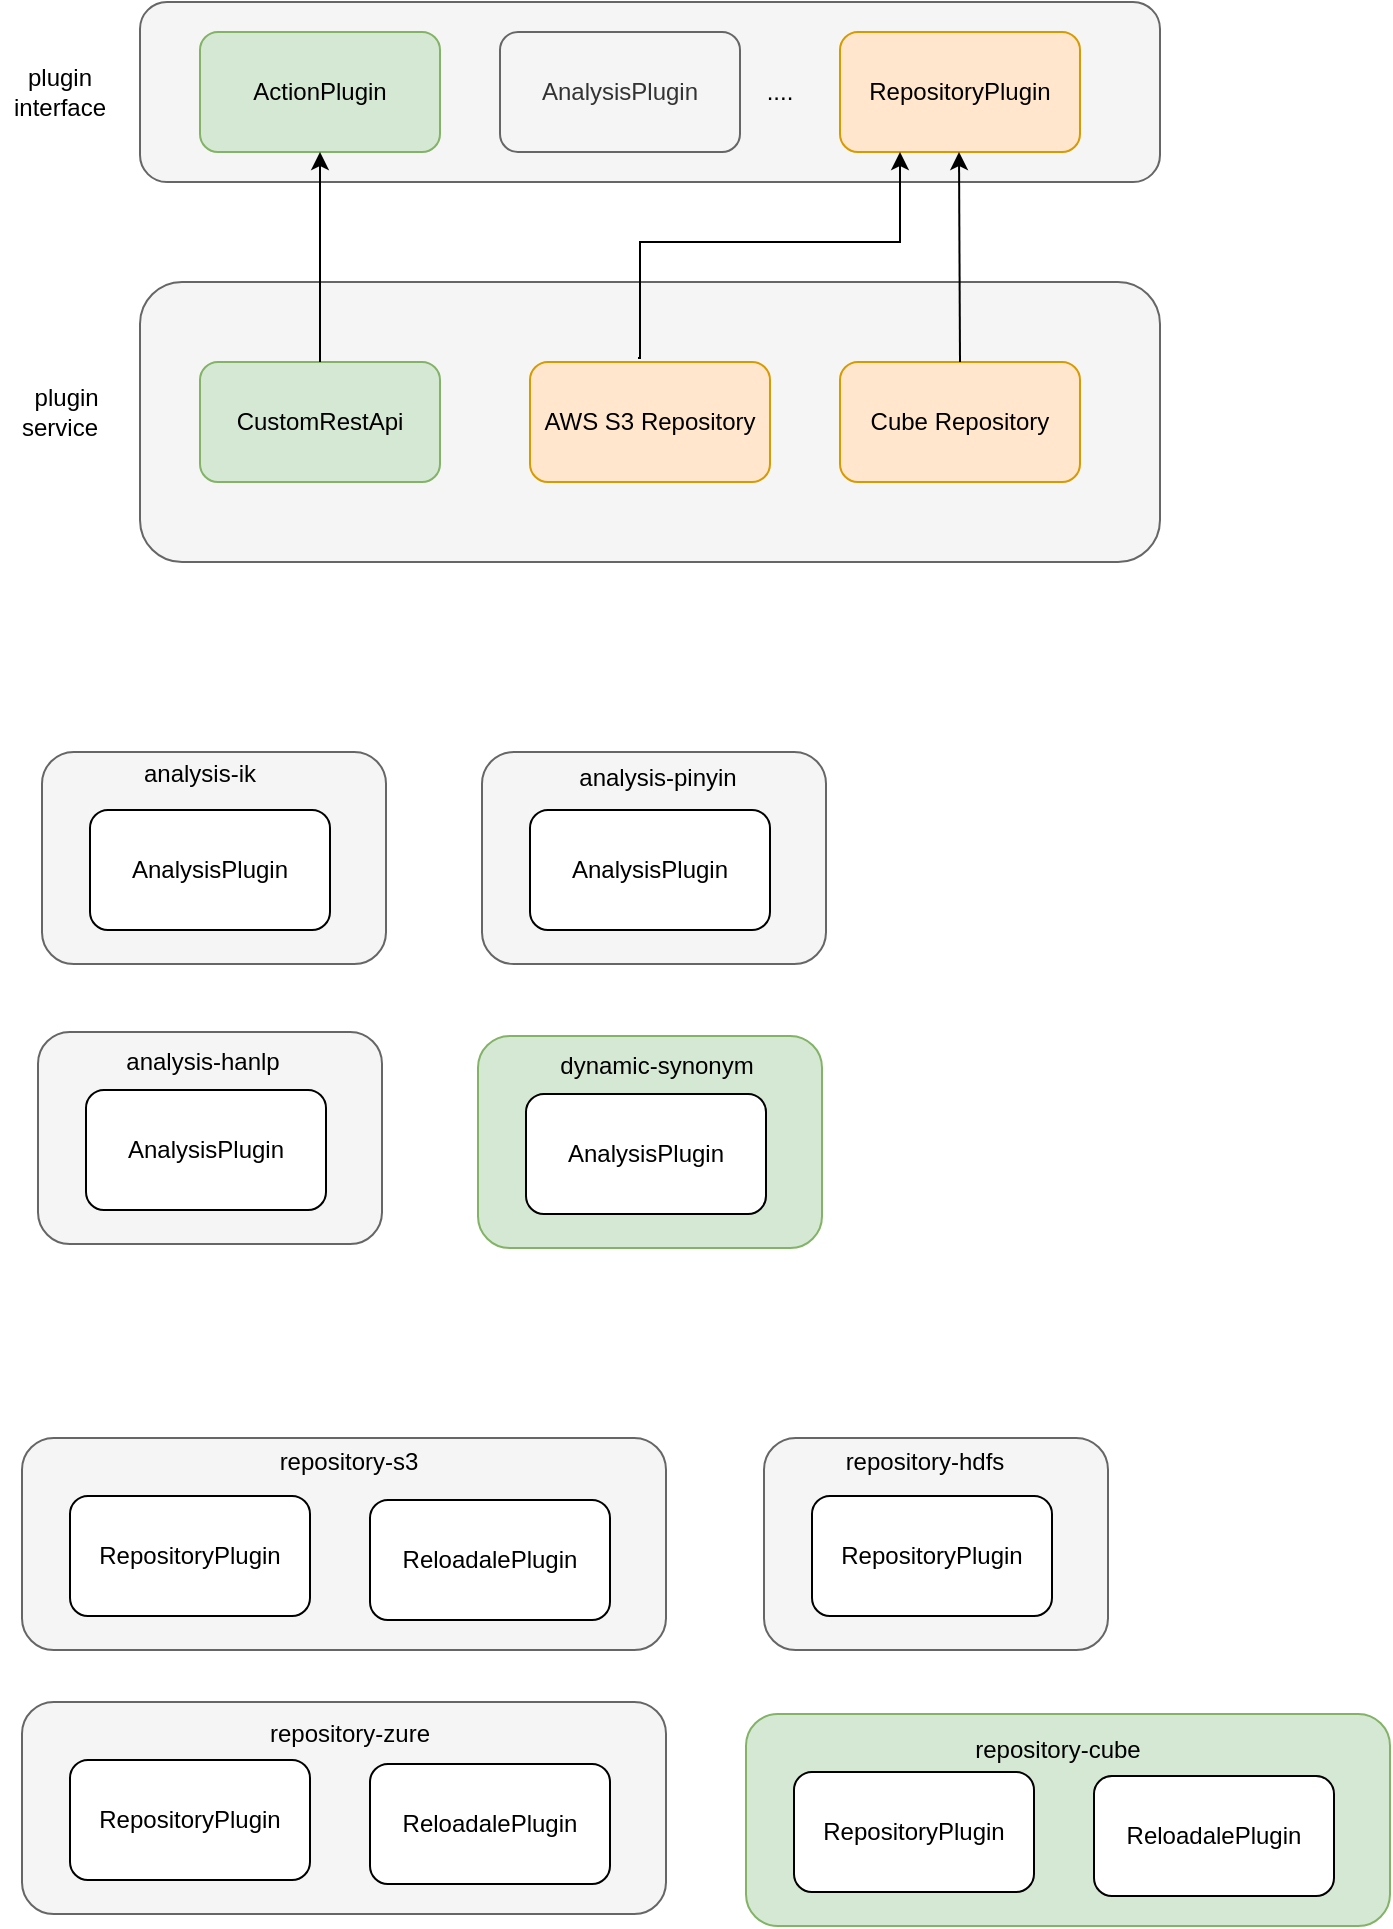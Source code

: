 <mxfile version="20.5.3" type="github">
  <diagram id="xo_CiO_Yl4N48_bS63rh" name="第 1 页">
    <mxGraphModel dx="946" dy="614" grid="0" gridSize="10" guides="1" tooltips="1" connect="1" arrows="1" fold="1" page="1" pageScale="1" pageWidth="1169" pageHeight="1654" math="0" shadow="0">
      <root>
        <mxCell id="0" />
        <mxCell id="1" parent="0" />
        <mxCell id="fHE2T1uiIEL0fMKhrEIc-2" value="" style="rounded=1;whiteSpace=wrap;html=1;fillColor=#f5f5f5;strokeColor=#666666;fontColor=#333333;" parent="1" vertex="1">
          <mxGeometry x="190" y="210" width="510" height="90" as="geometry" />
        </mxCell>
        <mxCell id="fHE2T1uiIEL0fMKhrEIc-3" value="ActionPlugin" style="rounded=1;whiteSpace=wrap;html=1;fillColor=#d5e8d4;strokeColor=#82b366;" parent="1" vertex="1">
          <mxGeometry x="220" y="225" width="120" height="60" as="geometry" />
        </mxCell>
        <mxCell id="fHE2T1uiIEL0fMKhrEIc-4" value="" style="rounded=1;whiteSpace=wrap;html=1;fillColor=#f5f5f5;fontColor=#333333;strokeColor=#666666;" parent="1" vertex="1">
          <mxGeometry x="190" y="350" width="510" height="140" as="geometry" />
        </mxCell>
        <mxCell id="fHE2T1uiIEL0fMKhrEIc-5" value="AnalysisPlugin" style="rounded=1;whiteSpace=wrap;html=1;fillColor=#f5f5f5;strokeColor=#666666;fontColor=#333333;" parent="1" vertex="1">
          <mxGeometry x="370" y="225" width="120" height="60" as="geometry" />
        </mxCell>
        <mxCell id="fHE2T1uiIEL0fMKhrEIc-7" value="...." style="text;html=1;strokeColor=none;fillColor=none;align=center;verticalAlign=middle;whiteSpace=wrap;rounded=0;" parent="1" vertex="1">
          <mxGeometry x="480" y="240" width="60" height="30" as="geometry" />
        </mxCell>
        <mxCell id="fHE2T1uiIEL0fMKhrEIc-8" value="plugin interface" style="text;html=1;strokeColor=none;fillColor=none;align=center;verticalAlign=middle;whiteSpace=wrap;rounded=0;" parent="1" vertex="1">
          <mxGeometry x="120" y="240" width="60" height="30" as="geometry" />
        </mxCell>
        <mxCell id="fHE2T1uiIEL0fMKhrEIc-9" value="CustomRestApi" style="rounded=1;whiteSpace=wrap;html=1;fillColor=#d5e8d4;strokeColor=#82b366;" parent="1" vertex="1">
          <mxGeometry x="220" y="390" width="120" height="60" as="geometry" />
        </mxCell>
        <mxCell id="fHE2T1uiIEL0fMKhrEIc-10" value="RepositoryPlugin" style="rounded=1;whiteSpace=wrap;html=1;fillColor=#ffe6cc;strokeColor=#d79b00;" parent="1" vertex="1">
          <mxGeometry x="540" y="225" width="120" height="60" as="geometry" />
        </mxCell>
        <mxCell id="fHE2T1uiIEL0fMKhrEIc-11" value="" style="endArrow=classic;html=1;rounded=0;entryX=0.5;entryY=1;entryDx=0;entryDy=0;" parent="1" source="fHE2T1uiIEL0fMKhrEIc-9" target="fHE2T1uiIEL0fMKhrEIc-3" edge="1">
          <mxGeometry width="50" height="50" relative="1" as="geometry">
            <mxPoint x="450" y="350" as="sourcePoint" />
            <mxPoint x="500" y="300" as="targetPoint" />
          </mxGeometry>
        </mxCell>
        <mxCell id="fHE2T1uiIEL0fMKhrEIc-12" value="AWS S3 Repository" style="rounded=1;whiteSpace=wrap;html=1;fillColor=#ffe6cc;strokeColor=#d79b00;" parent="1" vertex="1">
          <mxGeometry x="385" y="390" width="120" height="60" as="geometry" />
        </mxCell>
        <mxCell id="fHE2T1uiIEL0fMKhrEIc-13" value="Cube Repository" style="rounded=1;whiteSpace=wrap;html=1;fillColor=#ffe6cc;strokeColor=#d79b00;" parent="1" vertex="1">
          <mxGeometry x="540" y="390" width="120" height="60" as="geometry" />
        </mxCell>
        <mxCell id="fHE2T1uiIEL0fMKhrEIc-14" value="" style="endArrow=classic;html=1;rounded=0;edgeStyle=orthogonalEdgeStyle;entryX=0.25;entryY=1;entryDx=0;entryDy=0;exitX=0.45;exitY=-0.033;exitDx=0;exitDy=0;exitPerimeter=0;" parent="1" target="fHE2T1uiIEL0fMKhrEIc-10" edge="1" source="fHE2T1uiIEL0fMKhrEIc-12">
          <mxGeometry width="50" height="50" relative="1" as="geometry">
            <mxPoint x="440" y="385" as="sourcePoint" />
            <mxPoint x="500" y="340" as="targetPoint" />
            <Array as="points">
              <mxPoint x="440" y="388" />
              <mxPoint x="440" y="330" />
              <mxPoint x="570" y="330" />
            </Array>
          </mxGeometry>
        </mxCell>
        <mxCell id="fHE2T1uiIEL0fMKhrEIc-15" value="" style="endArrow=classic;html=1;rounded=0;" parent="1" edge="1">
          <mxGeometry width="50" height="50" relative="1" as="geometry">
            <mxPoint x="600" y="390" as="sourcePoint" />
            <mxPoint x="599.5" y="285" as="targetPoint" />
          </mxGeometry>
        </mxCell>
        <mxCell id="fHE2T1uiIEL0fMKhrEIc-16" value="&amp;nbsp; plugin service" style="text;html=1;strokeColor=none;fillColor=none;align=center;verticalAlign=middle;whiteSpace=wrap;rounded=0;" parent="1" vertex="1">
          <mxGeometry x="120" y="400" width="60" height="30" as="geometry" />
        </mxCell>
        <mxCell id="_94Ime-4hOuovqoKaUaG-1" value="" style="rounded=1;whiteSpace=wrap;html=1;fillColor=#f5f5f5;fontColor=#333333;strokeColor=#666666;" vertex="1" parent="1">
          <mxGeometry x="141" y="585" width="172" height="106" as="geometry" />
        </mxCell>
        <mxCell id="_94Ime-4hOuovqoKaUaG-2" value="analysis-ik" style="text;html=1;strokeColor=none;fillColor=none;align=center;verticalAlign=middle;whiteSpace=wrap;rounded=0;" vertex="1" parent="1">
          <mxGeometry x="190" y="581" width="60" height="30" as="geometry" />
        </mxCell>
        <mxCell id="_94Ime-4hOuovqoKaUaG-3" value="AnalysisPlugin" style="rounded=1;whiteSpace=wrap;html=1;" vertex="1" parent="1">
          <mxGeometry x="165" y="614" width="120" height="60" as="geometry" />
        </mxCell>
        <mxCell id="_94Ime-4hOuovqoKaUaG-4" value="" style="rounded=1;whiteSpace=wrap;html=1;fillColor=#f5f5f5;fontColor=#333333;strokeColor=#666666;" vertex="1" parent="1">
          <mxGeometry x="361" y="585" width="172" height="106" as="geometry" />
        </mxCell>
        <mxCell id="_94Ime-4hOuovqoKaUaG-5" value="analysis-pinyin" style="text;html=1;strokeColor=none;fillColor=none;align=center;verticalAlign=middle;whiteSpace=wrap;rounded=0;" vertex="1" parent="1">
          <mxGeometry x="398" y="583" width="102" height="30" as="geometry" />
        </mxCell>
        <mxCell id="_94Ime-4hOuovqoKaUaG-6" value="AnalysisPlugin" style="rounded=1;whiteSpace=wrap;html=1;" vertex="1" parent="1">
          <mxGeometry x="385" y="614" width="120" height="60" as="geometry" />
        </mxCell>
        <mxCell id="_94Ime-4hOuovqoKaUaG-7" value="" style="rounded=1;whiteSpace=wrap;html=1;fillColor=#f5f5f5;fontColor=#333333;strokeColor=#666666;" vertex="1" parent="1">
          <mxGeometry x="139" y="725" width="172" height="106" as="geometry" />
        </mxCell>
        <mxCell id="_94Ime-4hOuovqoKaUaG-8" value="analysis-hanlp" style="text;html=1;strokeColor=none;fillColor=none;align=center;verticalAlign=middle;whiteSpace=wrap;rounded=0;" vertex="1" parent="1">
          <mxGeometry x="177" y="725" width="89" height="30" as="geometry" />
        </mxCell>
        <mxCell id="_94Ime-4hOuovqoKaUaG-9" value="AnalysisPlugin" style="rounded=1;whiteSpace=wrap;html=1;" vertex="1" parent="1">
          <mxGeometry x="163" y="754" width="120" height="60" as="geometry" />
        </mxCell>
        <mxCell id="_94Ime-4hOuovqoKaUaG-10" value="" style="rounded=1;whiteSpace=wrap;html=1;fillColor=#f5f5f5;fontColor=#333333;strokeColor=#666666;" vertex="1" parent="1">
          <mxGeometry x="131" y="928" width="322" height="106" as="geometry" />
        </mxCell>
        <mxCell id="_94Ime-4hOuovqoKaUaG-11" value="repository-s3" style="text;html=1;strokeColor=none;fillColor=none;align=center;verticalAlign=middle;whiteSpace=wrap;rounded=0;" vertex="1" parent="1">
          <mxGeometry x="254" y="925" width="81" height="30" as="geometry" />
        </mxCell>
        <mxCell id="_94Ime-4hOuovqoKaUaG-12" value="RepositoryPlugin" style="rounded=1;whiteSpace=wrap;html=1;" vertex="1" parent="1">
          <mxGeometry x="155" y="957" width="120" height="60" as="geometry" />
        </mxCell>
        <mxCell id="_94Ime-4hOuovqoKaUaG-13" value="ReloadalePlugin" style="rounded=1;whiteSpace=wrap;html=1;" vertex="1" parent="1">
          <mxGeometry x="305" y="959" width="120" height="60" as="geometry" />
        </mxCell>
        <mxCell id="_94Ime-4hOuovqoKaUaG-14" value="" style="rounded=1;whiteSpace=wrap;html=1;fillColor=#f5f5f5;fontColor=#333333;strokeColor=#666666;" vertex="1" parent="1">
          <mxGeometry x="131" y="1060" width="322" height="106" as="geometry" />
        </mxCell>
        <mxCell id="_94Ime-4hOuovqoKaUaG-15" value="repository-zure" style="text;html=1;strokeColor=none;fillColor=none;align=center;verticalAlign=middle;whiteSpace=wrap;rounded=0;" vertex="1" parent="1">
          <mxGeometry x="246" y="1061" width="98" height="30" as="geometry" />
        </mxCell>
        <mxCell id="_94Ime-4hOuovqoKaUaG-16" value="RepositoryPlugin" style="rounded=1;whiteSpace=wrap;html=1;" vertex="1" parent="1">
          <mxGeometry x="155" y="1089" width="120" height="60" as="geometry" />
        </mxCell>
        <mxCell id="_94Ime-4hOuovqoKaUaG-17" value="ReloadalePlugin" style="rounded=1;whiteSpace=wrap;html=1;" vertex="1" parent="1">
          <mxGeometry x="305" y="1091" width="120" height="60" as="geometry" />
        </mxCell>
        <mxCell id="_94Ime-4hOuovqoKaUaG-18" value="" style="rounded=1;whiteSpace=wrap;html=1;fillColor=#d5e8d4;strokeColor=#82b366;" vertex="1" parent="1">
          <mxGeometry x="493" y="1066" width="322" height="106" as="geometry" />
        </mxCell>
        <mxCell id="_94Ime-4hOuovqoKaUaG-19" value="RepositoryPlugin" style="rounded=1;whiteSpace=wrap;html=1;" vertex="1" parent="1">
          <mxGeometry x="517" y="1095" width="120" height="60" as="geometry" />
        </mxCell>
        <mxCell id="_94Ime-4hOuovqoKaUaG-20" value="ReloadalePlugin" style="rounded=1;whiteSpace=wrap;html=1;" vertex="1" parent="1">
          <mxGeometry x="667" y="1097" width="120" height="60" as="geometry" />
        </mxCell>
        <mxCell id="_94Ime-4hOuovqoKaUaG-21" value="repository-cube" style="text;html=1;strokeColor=none;fillColor=none;align=center;verticalAlign=middle;whiteSpace=wrap;rounded=0;" vertex="1" parent="1">
          <mxGeometry x="600" y="1069" width="98" height="30" as="geometry" />
        </mxCell>
        <mxCell id="_94Ime-4hOuovqoKaUaG-22" value="" style="rounded=1;whiteSpace=wrap;html=1;fillColor=#f5f5f5;fontColor=#333333;strokeColor=#666666;" vertex="1" parent="1">
          <mxGeometry x="502" y="928" width="172" height="106" as="geometry" />
        </mxCell>
        <mxCell id="_94Ime-4hOuovqoKaUaG-23" value="repository-hdfs" style="text;html=1;strokeColor=none;fillColor=none;align=center;verticalAlign=middle;whiteSpace=wrap;rounded=0;" vertex="1" parent="1">
          <mxGeometry x="536" y="925" width="93" height="30" as="geometry" />
        </mxCell>
        <mxCell id="_94Ime-4hOuovqoKaUaG-24" value="RepositoryPlugin" style="rounded=1;whiteSpace=wrap;html=1;" vertex="1" parent="1">
          <mxGeometry x="526" y="957" width="120" height="60" as="geometry" />
        </mxCell>
        <mxCell id="_94Ime-4hOuovqoKaUaG-25" value="" style="rounded=1;whiteSpace=wrap;html=1;fillColor=#d5e8d4;strokeColor=#82b366;" vertex="1" parent="1">
          <mxGeometry x="359" y="727" width="172" height="106" as="geometry" />
        </mxCell>
        <mxCell id="_94Ime-4hOuovqoKaUaG-26" value="dynamic-synonym" style="text;html=1;strokeColor=none;fillColor=none;align=center;verticalAlign=middle;whiteSpace=wrap;rounded=0;" vertex="1" parent="1">
          <mxGeometry x="397" y="727" width="103" height="30" as="geometry" />
        </mxCell>
        <mxCell id="_94Ime-4hOuovqoKaUaG-27" value="AnalysisPlugin" style="rounded=1;whiteSpace=wrap;html=1;" vertex="1" parent="1">
          <mxGeometry x="383" y="756" width="120" height="60" as="geometry" />
        </mxCell>
      </root>
    </mxGraphModel>
  </diagram>
</mxfile>
